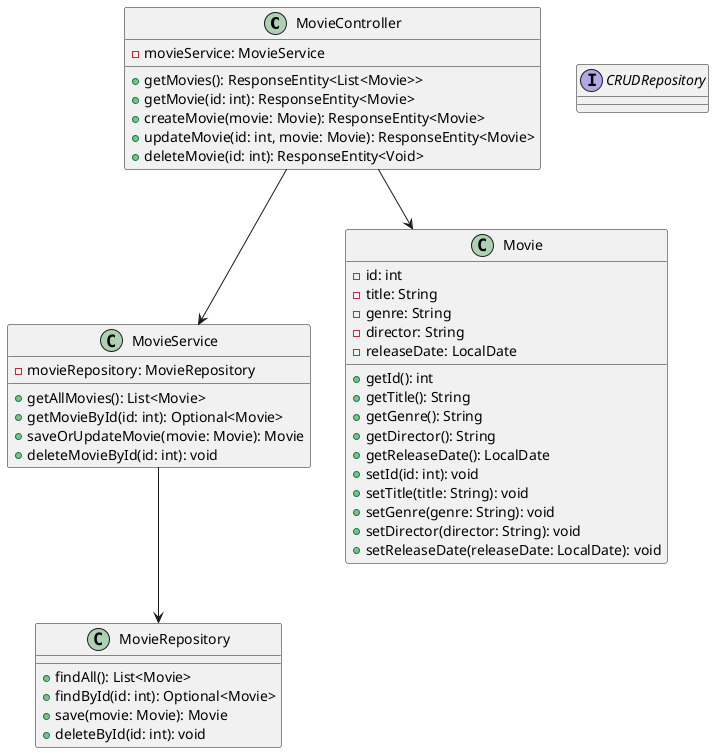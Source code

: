 @startuml

class MovieController {
  - movieService: MovieService
  + getMovies(): ResponseEntity<List<Movie>>
  + getMovie(id: int): ResponseEntity<Movie>
  + createMovie(movie: Movie): ResponseEntity<Movie>
  + updateMovie(id: int, movie: Movie): ResponseEntity<Movie>
  + deleteMovie(id: int): ResponseEntity<Void>
}

class MovieService {
  - movieRepository: MovieRepository
  + getAllMovies(): List<Movie>
  + getMovieById(id: int): Optional<Movie>
  + saveOrUpdateMovie(movie: Movie): Movie
  + deleteMovieById(id: int): void
}
class MovieRepository {
  + findAll(): List<Movie>
  + findById(id: int): Optional<Movie>
  + save(movie: Movie): Movie
  + deleteById(id: int): void
}

class Movie {
  - id: int
  - title: String
  - genre: String
  - director: String
  - releaseDate: LocalDate
  + getId(): int
  + getTitle(): String
  + getGenre(): String
  + getDirector(): String
  + getReleaseDate(): LocalDate
  + setId(id: int): void
  + setTitle(title: String): void
  + setGenre(genre: String): void
  + setDirector(director: String): void
  + setReleaseDate(releaseDate: LocalDate): void
}
interface CRUDRepository

MovieController --> MovieService
MovieService --> MovieRepository
MovieController --> Movie

@enduml